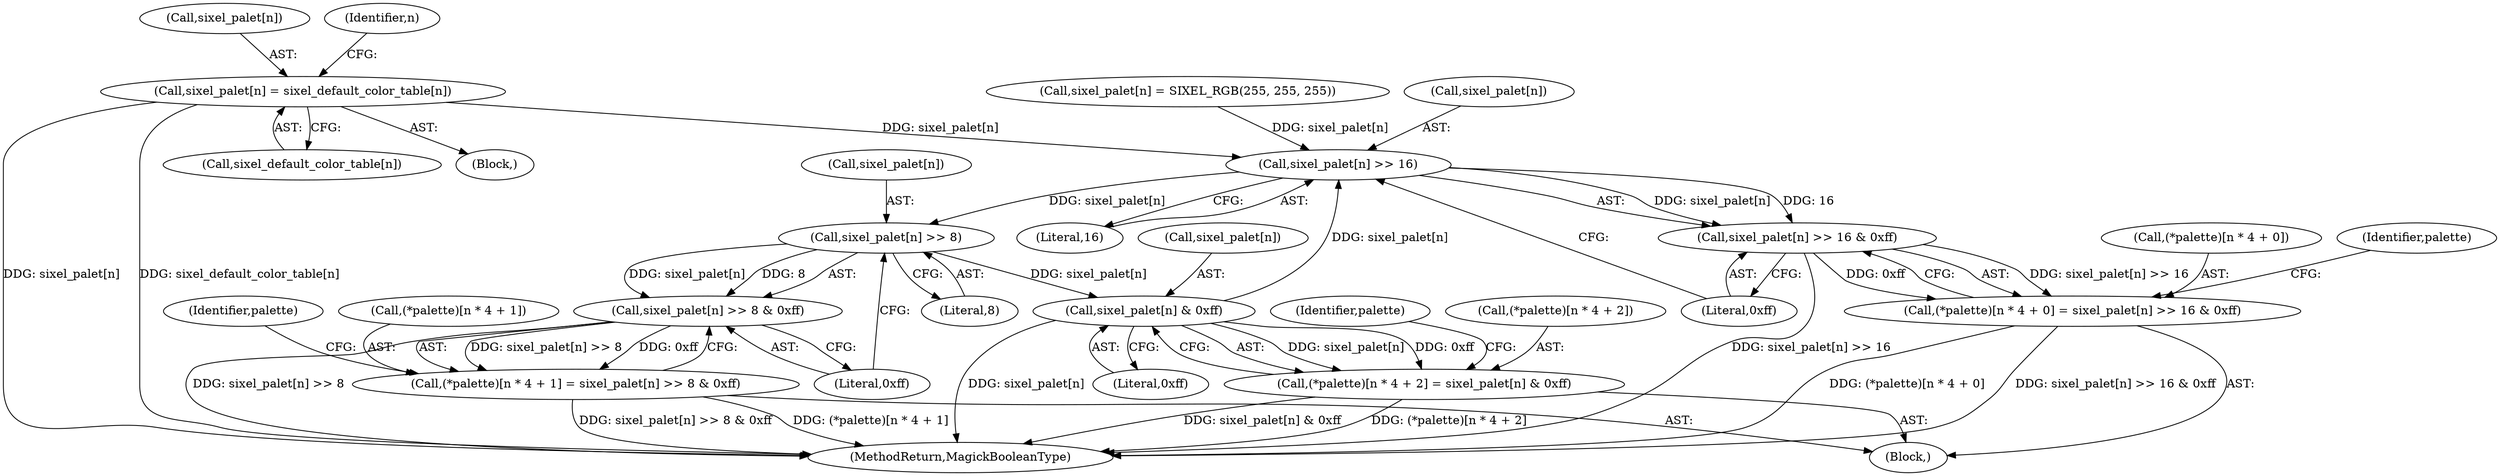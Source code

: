 digraph "0_ImageMagick_10b3823a7619ed22d42764733eb052c4159bc8c1_2@array" {
"1000223" [label="(Call,sixel_palet[n] = sixel_default_color_table[n])"];
"1001390" [label="(Call,sixel_palet[n] >> 16)"];
"1001389" [label="(Call,sixel_palet[n] >> 16 & 0xff)"];
"1001380" [label="(Call,(*palette)[n * 4 + 0] = sixel_palet[n] >> 16 & 0xff)"];
"1001406" [label="(Call,sixel_palet[n] >> 8)"];
"1001405" [label="(Call,sixel_palet[n] >> 8 & 0xff)"];
"1001396" [label="(Call,(*palette)[n * 4 + 1] = sixel_palet[n] >> 8 & 0xff)"];
"1001421" [label="(Call,sixel_palet[n] & 0xff)"];
"1001412" [label="(Call,(*palette)[n * 4 + 2] = sixel_palet[n] & 0xff)"];
"1001411" [label="(Literal,0xff)"];
"1000227" [label="(Call,sixel_default_color_table[n])"];
"1001395" [label="(Literal,0xff)"];
"1000307" [label="(Call,sixel_palet[n] = SIXEL_RGB(255, 255, 255))"];
"1001396" [label="(Call,(*palette)[n * 4 + 1] = sixel_palet[n] >> 8 & 0xff)"];
"1001421" [label="(Call,sixel_palet[n] & 0xff)"];
"1001422" [label="(Call,sixel_palet[n])"];
"1001407" [label="(Call,sixel_palet[n])"];
"1001394" [label="(Literal,16)"];
"1001406" [label="(Call,sixel_palet[n] >> 8)"];
"1001380" [label="(Call,(*palette)[n * 4 + 0] = sixel_palet[n] >> 16 & 0xff)"];
"1000224" [label="(Call,sixel_palet[n])"];
"1001399" [label="(Identifier,palette)"];
"1001415" [label="(Identifier,palette)"];
"1000223" [label="(Call,sixel_palet[n] = sixel_default_color_table[n])"];
"1001425" [label="(Literal,0xff)"];
"1001397" [label="(Call,(*palette)[n * 4 + 1])"];
"1001412" [label="(Call,(*palette)[n * 4 + 2] = sixel_palet[n] & 0xff)"];
"1001413" [label="(Call,(*palette)[n * 4 + 2])"];
"1001438" [label="(MethodReturn,MagickBooleanType)"];
"1001381" [label="(Call,(*palette)[n * 4 + 0])"];
"1000221" [label="(Identifier,n)"];
"1001429" [label="(Identifier,palette)"];
"1001391" [label="(Call,sixel_palet[n])"];
"1000222" [label="(Block,)"];
"1001389" [label="(Call,sixel_palet[n] >> 16 & 0xff)"];
"1001405" [label="(Call,sixel_palet[n] >> 8 & 0xff)"];
"1001379" [label="(Block,)"];
"1001390" [label="(Call,sixel_palet[n] >> 16)"];
"1001410" [label="(Literal,8)"];
"1000223" -> "1000222"  [label="AST: "];
"1000223" -> "1000227"  [label="CFG: "];
"1000224" -> "1000223"  [label="AST: "];
"1000227" -> "1000223"  [label="AST: "];
"1000221" -> "1000223"  [label="CFG: "];
"1000223" -> "1001438"  [label="DDG: sixel_default_color_table[n]"];
"1000223" -> "1001438"  [label="DDG: sixel_palet[n]"];
"1000223" -> "1001390"  [label="DDG: sixel_palet[n]"];
"1001390" -> "1001389"  [label="AST: "];
"1001390" -> "1001394"  [label="CFG: "];
"1001391" -> "1001390"  [label="AST: "];
"1001394" -> "1001390"  [label="AST: "];
"1001395" -> "1001390"  [label="CFG: "];
"1001390" -> "1001389"  [label="DDG: sixel_palet[n]"];
"1001390" -> "1001389"  [label="DDG: 16"];
"1001421" -> "1001390"  [label="DDG: sixel_palet[n]"];
"1000307" -> "1001390"  [label="DDG: sixel_palet[n]"];
"1001390" -> "1001406"  [label="DDG: sixel_palet[n]"];
"1001389" -> "1001380"  [label="AST: "];
"1001389" -> "1001395"  [label="CFG: "];
"1001395" -> "1001389"  [label="AST: "];
"1001380" -> "1001389"  [label="CFG: "];
"1001389" -> "1001438"  [label="DDG: sixel_palet[n] >> 16"];
"1001389" -> "1001380"  [label="DDG: sixel_palet[n] >> 16"];
"1001389" -> "1001380"  [label="DDG: 0xff"];
"1001380" -> "1001379"  [label="AST: "];
"1001381" -> "1001380"  [label="AST: "];
"1001399" -> "1001380"  [label="CFG: "];
"1001380" -> "1001438"  [label="DDG: sixel_palet[n] >> 16 & 0xff"];
"1001380" -> "1001438"  [label="DDG: (*palette)[n * 4 + 0]"];
"1001406" -> "1001405"  [label="AST: "];
"1001406" -> "1001410"  [label="CFG: "];
"1001407" -> "1001406"  [label="AST: "];
"1001410" -> "1001406"  [label="AST: "];
"1001411" -> "1001406"  [label="CFG: "];
"1001406" -> "1001405"  [label="DDG: sixel_palet[n]"];
"1001406" -> "1001405"  [label="DDG: 8"];
"1001406" -> "1001421"  [label="DDG: sixel_palet[n]"];
"1001405" -> "1001396"  [label="AST: "];
"1001405" -> "1001411"  [label="CFG: "];
"1001411" -> "1001405"  [label="AST: "];
"1001396" -> "1001405"  [label="CFG: "];
"1001405" -> "1001438"  [label="DDG: sixel_palet[n] >> 8"];
"1001405" -> "1001396"  [label="DDG: sixel_palet[n] >> 8"];
"1001405" -> "1001396"  [label="DDG: 0xff"];
"1001396" -> "1001379"  [label="AST: "];
"1001397" -> "1001396"  [label="AST: "];
"1001415" -> "1001396"  [label="CFG: "];
"1001396" -> "1001438"  [label="DDG: sixel_palet[n] >> 8 & 0xff"];
"1001396" -> "1001438"  [label="DDG: (*palette)[n * 4 + 1]"];
"1001421" -> "1001412"  [label="AST: "];
"1001421" -> "1001425"  [label="CFG: "];
"1001422" -> "1001421"  [label="AST: "];
"1001425" -> "1001421"  [label="AST: "];
"1001412" -> "1001421"  [label="CFG: "];
"1001421" -> "1001438"  [label="DDG: sixel_palet[n]"];
"1001421" -> "1001412"  [label="DDG: sixel_palet[n]"];
"1001421" -> "1001412"  [label="DDG: 0xff"];
"1001412" -> "1001379"  [label="AST: "];
"1001413" -> "1001412"  [label="AST: "];
"1001429" -> "1001412"  [label="CFG: "];
"1001412" -> "1001438"  [label="DDG: sixel_palet[n] & 0xff"];
"1001412" -> "1001438"  [label="DDG: (*palette)[n * 4 + 2]"];
}
